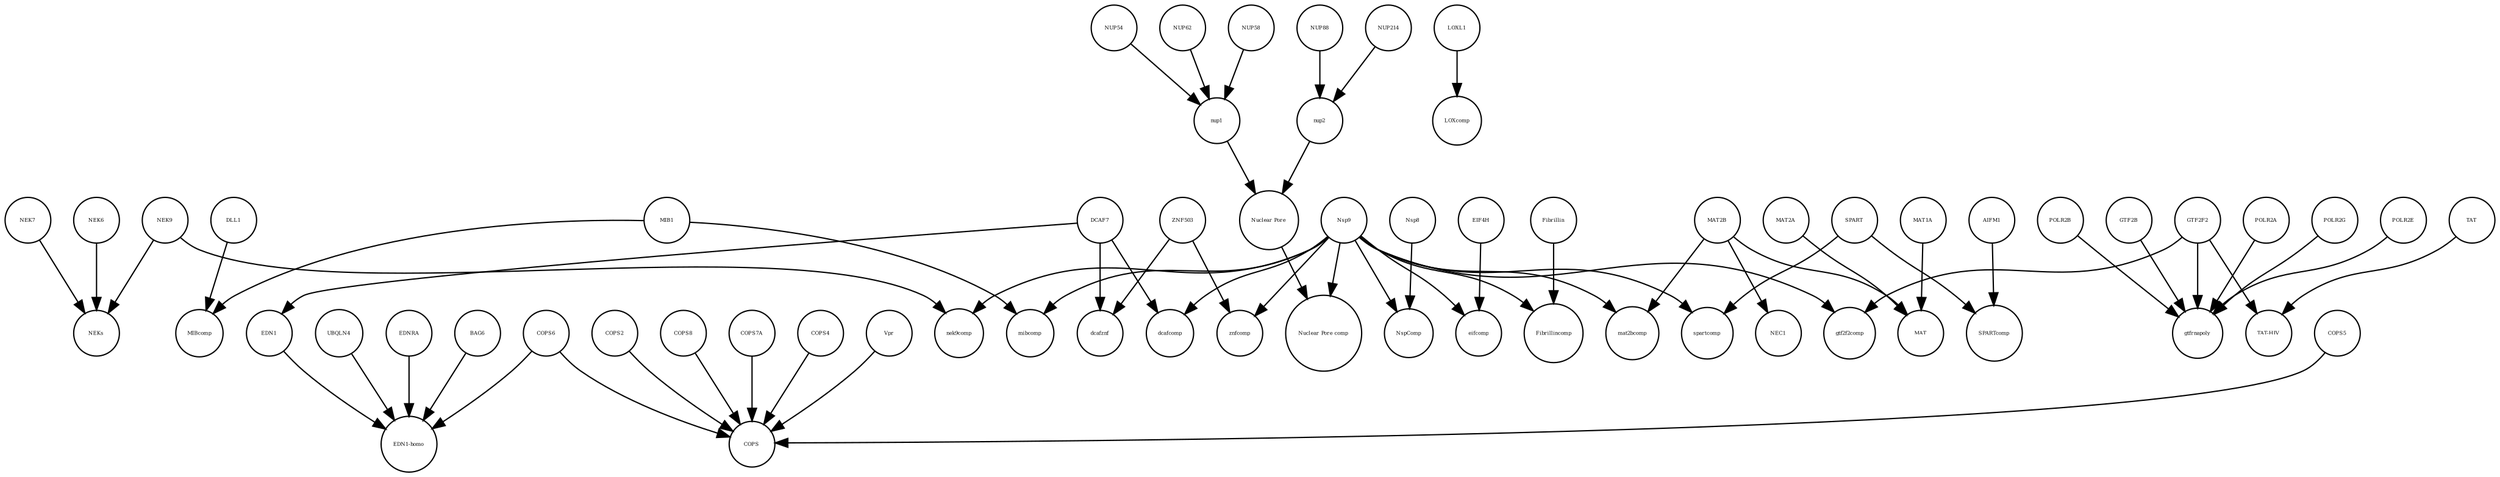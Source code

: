 strict digraph  {
EDNRA [annotation="", bipartite=0, cls=macromolecule, fontsize=4, label=EDNRA, shape=circle];
NUP88 [annotation="urn_miriam_uniprot_Q99567|urn_miriam_pubmed_30543681", bipartite=0, cls=macromolecule, fontsize=4, label=NUP88, shape=circle];
SPART [annotation=urn_miriam_uniprot_Q8N0X7, bipartite=0, cls=macromolecule, fontsize=4, label=SPART, shape=circle];
nek9comp [annotation="", bipartite=0, cls=complex, fontsize=4, label=nek9comp, shape=circle];
NUP62 [annotation=urn_miriam_uniprot_P37198, bipartite=0, cls=macromolecule, fontsize=4, label=NUP62, shape=circle];
COPS2 [annotation="", bipartite=0, cls=macromolecule, fontsize=4, label=COPS2, shape=circle];
mibcomp [annotation="", bipartite=0, cls=complex, fontsize=4, label=mibcomp, shape=circle];
Nsp8 [annotation="urn_miriam_uniprot_P0DTD1|urn_miriam_ncbiprotein_YP_009725304", bipartite=0, cls=macromolecule, fontsize=4, label=Nsp8, shape=circle];
TAT [annotation="", bipartite=0, cls=macromolecule, fontsize=4, label=TAT, shape=circle];
MAT2A [annotation="", bipartite=0, cls=macromolecule, fontsize=4, label=MAT2A, shape=circle];
"Nuclear Pore comp" [annotation="", bipartite=0, cls=complex, fontsize=4, label="Nuclear Pore comp", shape=circle];
POLR2B [annotation="", bipartite=0, cls=macromolecule, fontsize=4, label=POLR2B, shape=circle];
"EDN1-homo" [annotation="", bipartite=0, cls=complex, fontsize=4, label="EDN1-homo", shape=circle];
dcafcomp [annotation="", bipartite=0, cls=complex, fontsize=4, label=dcafcomp, shape=circle];
mat2bcomp [annotation="", bipartite=0, cls=complex, fontsize=4, label=mat2bcomp, shape=circle];
LOXL1 [annotation="", bipartite=0, cls=macromolecule, fontsize=4, label=LOXL1, shape=circle];
NspComp [annotation="", bipartite=0, cls=complex, fontsize=4, label=NspComp, shape=circle];
NEC1 [annotation="", bipartite=0, cls=complex, fontsize=4, label=NEC1, shape=circle];
NEK9 [annotation=urn_miriam_uniprot_Q8TD19, bipartite=0, cls=macromolecule, fontsize=4, label=NEK9, shape=circle];
DCAF7 [annotation="urn_miriam_uniprot_P61962|urn_miriam_pubmed_16887337|urn_miriam_pubmed_16949367", bipartite=0, cls=macromolecule, fontsize=4, label=DCAF7, shape=circle];
spartcomp [annotation="", bipartite=0, cls=complex, fontsize=4, label=spartcomp, shape=circle];
gtfrnapoly [annotation="", bipartite=0, cls=complex, fontsize=4, label=gtfrnapoly, shape=circle];
COPS8 [annotation="", bipartite=0, cls=macromolecule, fontsize=4, label=COPS8, shape=circle];
NUP58 [annotation=urn_miriam_uniprot_Q9BVL2, bipartite=0, cls=macromolecule, fontsize=4, label=NUP58, shape=circle];
NEK7 [annotation="", bipartite=0, cls=macromolecule, fontsize=4, label=NEK7, shape=circle];
AIFM1 [annotation="", bipartite=0, cls=macromolecule, fontsize=4, label=AIFM1, shape=circle];
Nsp9 [annotation="urn_miriam_uniprot_P0DTD1|urn_miriam_ncbiprotein_YP_009725305", bipartite=0, cls=macromolecule, fontsize=4, label=Nsp9, shape=circle];
gtf2f2comp [annotation="", bipartite=0, cls=complex, fontsize=4, label=gtf2f2comp, shape=circle];
eifcomp [annotation="", bipartite=0, cls=complex, fontsize=4, label=eifcomp, shape=circle];
UBQLN4 [annotation="", bipartite=0, cls=macromolecule, fontsize=4, label=UBQLN4, shape=circle];
"TAT-HIV" [annotation="", bipartite=0, cls=complex, fontsize=4, label="TAT-HIV", shape=circle];
Fibrillin [annotation="", bipartite=0, cls=complex, fontsize=4, label=Fibrillin, shape=circle];
MAT1A [annotation="", bipartite=0, cls=macromolecule, fontsize=4, label=MAT1A, shape=circle];
COPS6 [annotation="", bipartite=0, cls=macromolecule, fontsize=4, label=COPS6, shape=circle];
COPS7A [annotation="", bipartite=0, cls=macromolecule, fontsize=4, label=COPS7A, shape=circle];
LOXcomp [annotation="", bipartite=0, cls=complex, fontsize=4, label=LOXcomp, shape=circle];
EIF4H [annotation="urn_miriam_uniprot_Q15056|urn_miriam_pubmed_10585411|urn_miriam_pubmed_11418588", bipartite=0, cls=macromolecule, fontsize=4, label=EIF4H, shape=circle];
NEK6 [annotation="", bipartite=0, cls=macromolecule, fontsize=4, label=NEK6, shape=circle];
COPS4 [annotation="", bipartite=0, cls=macromolecule, fontsize=4, label=COPS4, shape=circle];
"Nuclear Pore" [annotation="", bipartite=0, cls=complex, fontsize=4, label="Nuclear Pore", shape=circle];
GTF2B [annotation="", bipartite=0, cls=macromolecule, fontsize=4, label=GTF2B, shape=circle];
SPARTcomp [annotation="", bipartite=0, cls=complex, fontsize=4, label=SPARTcomp, shape=circle];
COPS [annotation="", bipartite=0, cls=complex, fontsize=4, label=COPS, shape=circle];
nup1 [annotation="", bipartite=0, cls=complex, fontsize=4, label=nup1, shape=circle];
EDN1 [annotation=urn_miriam_uniprot_P05305, bipartite=0, cls=macromolecule, fontsize=4, label=EDN1, shape=circle];
GTF2F2 [annotation="urn_miriam_uniprot_P13984|urn_miriam_pubmed_10428810", bipartite=0, cls=macromolecule, fontsize=4, label=GTF2F2, shape=circle];
POLR2A [annotation=urn_miriam_uniprot_P30876, bipartite=0, cls=macromolecule, fontsize=4, label=POLR2A, shape=circle];
POLR2G [annotation="", bipartite=0, cls=macromolecule, fontsize=4, label=POLR2G, shape=circle];
nup2 [annotation="", bipartite=0, cls=complex, fontsize=4, label=nup2, shape=circle];
POLR2E [annotation="", bipartite=0, cls=macromolecule, fontsize=4, label=POLR2E, shape=circle];
MIB1 [annotation="urn_miriam_uniprot_Q86YT6|urn_miriam_pubmed_24185901", bipartite=0, cls=macromolecule, fontsize=4, label=MIB1, shape=circle];
Fibrillincomp [annotation="", bipartite=0, cls=complex, fontsize=4, label=Fibrillincomp, shape=circle];
ZNF503 [annotation=urn_miriam_uniprot_Q96F45, bipartite=0, cls=macromolecule, fontsize=4, label=ZNF503, shape=circle];
dcafznf [annotation="", bipartite=0, cls=complex, fontsize=4, label=dcafznf, shape=circle];
Vpr [annotation="", bipartite=0, cls=macromolecule, fontsize=4, label=Vpr, shape=circle];
DLL1 [annotation="", bipartite=0, cls=macromolecule, fontsize=4, label=DLL1, shape=circle];
NEKs [annotation="", bipartite=0, cls=complex, fontsize=4, label=NEKs, shape=circle];
MAT [annotation="", bipartite=0, cls=complex, fontsize=4, label=MAT, shape=circle];
MIBcomp [annotation="", bipartite=0, cls=complex, fontsize=4, label=MIBcomp, shape=circle];
znfcomp [annotation="", bipartite=0, cls=complex, fontsize=4, label=znfcomp, shape=circle];
NUP54 [annotation=urn_miriam_uniprot_Q7Z3B4, bipartite=0, cls=macromolecule, fontsize=4, label=NUP54, shape=circle];
NUP214 [annotation=urn_miriam_uniprot_P35658, bipartite=0, cls=macromolecule, fontsize=4, label=NUP214, shape=circle];
BAG6 [annotation="", bipartite=0, cls=macromolecule, fontsize=4, label=BAG6, shape=circle];
COPS5 [annotation="", bipartite=0, cls=macromolecule, fontsize=4, label=COPS5, shape=circle];
MAT2B [annotation="urn_miriam_uniprot_Q9NZL9|urn_miriam_pubmed_10644686|urn_miriam_pubmed_23189196|urn_miriam_pubmed_25075345|urn_miriam_pubmed_23425511", bipartite=0, cls=macromolecule, fontsize=4, label=MAT2B, shape=circle];
EDNRA -> "EDN1-homo"  [annotation="", interaction_type=production];
NUP88 -> nup2  [annotation="", interaction_type=production];
SPART -> SPARTcomp  [annotation="", interaction_type=production];
SPART -> spartcomp  [annotation="", interaction_type=production];
NUP62 -> nup1  [annotation="", interaction_type=production];
COPS2 -> COPS  [annotation="", interaction_type=production];
Nsp8 -> NspComp  [annotation="", interaction_type=production];
TAT -> "TAT-HIV"  [annotation="", interaction_type=production];
MAT2A -> MAT  [annotation="", interaction_type=production];
POLR2B -> gtfrnapoly  [annotation="", interaction_type=production];
LOXL1 -> LOXcomp  [annotation="", interaction_type=production];
NEK9 -> NEKs  [annotation="", interaction_type=production];
NEK9 -> nek9comp  [annotation="", interaction_type=production];
DCAF7 -> dcafcomp  [annotation="", interaction_type=production];
DCAF7 -> dcafznf  [annotation="", interaction_type=production];
DCAF7 -> EDN1  [annotation=urn_miriam_pubmed_27880803, interaction_type=catalysis];
COPS8 -> COPS  [annotation="", interaction_type=production];
NUP58 -> nup1  [annotation="", interaction_type=production];
NEK7 -> NEKs  [annotation="", interaction_type=production];
AIFM1 -> SPARTcomp  [annotation="", interaction_type=production];
Nsp9 -> mat2bcomp  [annotation="", interaction_type=production];
Nsp9 -> spartcomp  [annotation="", interaction_type=production];
Nsp9 -> mibcomp  [annotation="", interaction_type=production];
Nsp9 -> NspComp  [annotation="", interaction_type=production];
Nsp9 -> nek9comp  [annotation="", interaction_type=production];
Nsp9 -> eifcomp  [annotation="", interaction_type=production];
Nsp9 -> gtf2f2comp  [annotation="", interaction_type=production];
Nsp9 -> Fibrillincomp  [annotation="", interaction_type=production];
Nsp9 -> znfcomp  [annotation="", interaction_type=production];
Nsp9 -> "Nuclear Pore comp"  [annotation="", interaction_type=production];
Nsp9 -> dcafcomp  [annotation="", interaction_type=production];
UBQLN4 -> "EDN1-homo"  [annotation="", interaction_type=production];
Fibrillin -> Fibrillincomp  [annotation="", interaction_type=production];
MAT1A -> MAT  [annotation="", interaction_type=production];
COPS6 -> COPS  [annotation="", interaction_type=production];
COPS6 -> "EDN1-homo"  [annotation="", interaction_type=production];
COPS7A -> COPS  [annotation="", interaction_type=production];
EIF4H -> eifcomp  [annotation="", interaction_type=production];
NEK6 -> NEKs  [annotation="", interaction_type=production];
COPS4 -> COPS  [annotation="", interaction_type=production];
"Nuclear Pore" -> "Nuclear Pore comp"  [annotation="", interaction_type=production];
GTF2B -> gtfrnapoly  [annotation="", interaction_type=production];
nup1 -> "Nuclear Pore"  [annotation="", interaction_type=production];
EDN1 -> "EDN1-homo"  [annotation="", interaction_type=production];
GTF2F2 -> gtfrnapoly  [annotation="", interaction_type=production];
GTF2F2 -> gtf2f2comp  [annotation="", interaction_type=production];
GTF2F2 -> "TAT-HIV"  [annotation="", interaction_type=production];
POLR2A -> gtfrnapoly  [annotation="", interaction_type=production];
POLR2G -> gtfrnapoly  [annotation="", interaction_type=production];
nup2 -> "Nuclear Pore"  [annotation="", interaction_type=production];
POLR2E -> gtfrnapoly  [annotation="", interaction_type=production];
MIB1 -> mibcomp  [annotation="", interaction_type=production];
MIB1 -> MIBcomp  [annotation="", interaction_type=production];
ZNF503 -> znfcomp  [annotation="", interaction_type=production];
ZNF503 -> dcafznf  [annotation="", interaction_type=production];
Vpr -> COPS  [annotation="", interaction_type=production];
DLL1 -> MIBcomp  [annotation="", interaction_type=production];
NUP54 -> nup1  [annotation="", interaction_type=production];
NUP214 -> nup2  [annotation="", interaction_type=production];
BAG6 -> "EDN1-homo"  [annotation="", interaction_type=production];
COPS5 -> COPS  [annotation="", interaction_type=production];
MAT2B -> NEC1  [annotation="", interaction_type=production];
MAT2B -> mat2bcomp  [annotation="", interaction_type=production];
MAT2B -> MAT  [annotation="", interaction_type=production];
}
